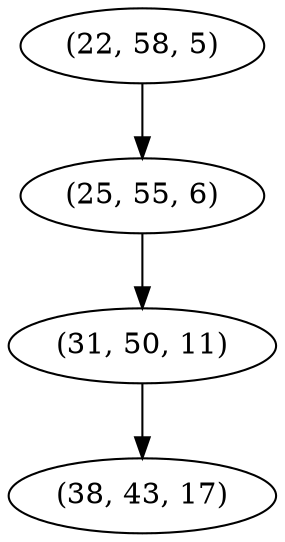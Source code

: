 digraph tree {
    "(22, 58, 5)";
    "(25, 55, 6)";
    "(31, 50, 11)";
    "(38, 43, 17)";
    "(22, 58, 5)" -> "(25, 55, 6)";
    "(25, 55, 6)" -> "(31, 50, 11)";
    "(31, 50, 11)" -> "(38, 43, 17)";
}
